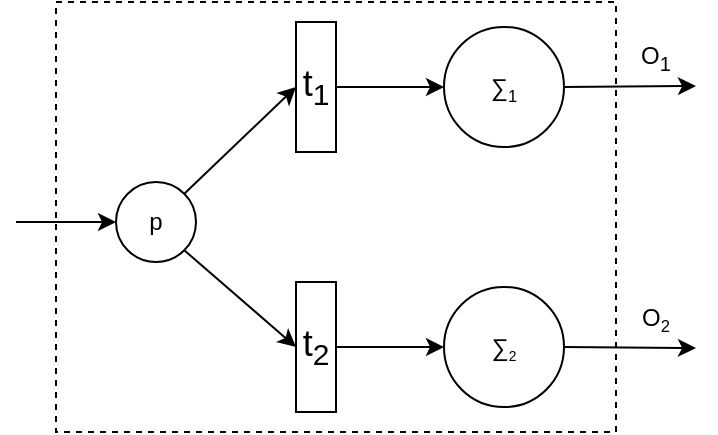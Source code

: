 <mxfile version="21.0.6" type="github">
  <diagram name="第 1 页" id="jQX-dU-1nZ_WLm4NonR6">
    <mxGraphModel dx="574" dy="331" grid="1" gridSize="10" guides="1" tooltips="1" connect="1" arrows="1" fold="1" page="1" pageScale="1" pageWidth="827" pageHeight="1169" math="0" shadow="0">
      <root>
        <mxCell id="0" />
        <mxCell id="1" parent="0" />
        <mxCell id="vs-r4dkjhPpXBXqWXcWx-22" value="" style="rounded=0;whiteSpace=wrap;html=1;dashed=1;" vertex="1" parent="1">
          <mxGeometry x="220" y="120" width="280" height="215" as="geometry" />
        </mxCell>
        <mxCell id="vs-r4dkjhPpXBXqWXcWx-4" value="p" style="ellipse;whiteSpace=wrap;html=1;aspect=fixed;" vertex="1" parent="1">
          <mxGeometry x="250" y="210" width="40" height="40" as="geometry" />
        </mxCell>
        <mxCell id="vs-r4dkjhPpXBXqWXcWx-10" value="&lt;font style=&quot;font-size: 18px;&quot;&gt;t&lt;sub&gt;1&lt;/sub&gt;&lt;/font&gt;" style="rounded=0;whiteSpace=wrap;html=1;" vertex="1" parent="1">
          <mxGeometry x="340" y="130" width="20" height="65" as="geometry" />
        </mxCell>
        <mxCell id="vs-r4dkjhPpXBXqWXcWx-11" value="&lt;font style=&quot;font-size: 18px;&quot;&gt;t&lt;sub&gt;2&lt;/sub&gt;&lt;/font&gt;" style="rounded=0;whiteSpace=wrap;html=1;" vertex="1" parent="1">
          <mxGeometry x="340" y="260" width="20" height="65" as="geometry" />
        </mxCell>
        <mxCell id="vs-r4dkjhPpXBXqWXcWx-12" value="∑&lt;span style=&quot;font-size: 10px;&quot;&gt;&lt;sub&gt;1&lt;/sub&gt;&lt;/span&gt;" style="ellipse;whiteSpace=wrap;html=1;aspect=fixed;" vertex="1" parent="1">
          <mxGeometry x="414" y="132.5" width="60" height="60" as="geometry" />
        </mxCell>
        <mxCell id="vs-r4dkjhPpXBXqWXcWx-13" value="∑&lt;span style=&quot;font-size: 8.333px;&quot;&gt;&lt;sub&gt;2&lt;/sub&gt;&lt;/span&gt;" style="ellipse;whiteSpace=wrap;html=1;aspect=fixed;" vertex="1" parent="1">
          <mxGeometry x="414" y="262.5" width="60" height="60" as="geometry" />
        </mxCell>
        <mxCell id="vs-r4dkjhPpXBXqWXcWx-15" value="" style="endArrow=classic;html=1;rounded=0;exitX=1;exitY=0;exitDx=0;exitDy=0;entryX=0;entryY=0.5;entryDx=0;entryDy=0;" edge="1" parent="1" source="vs-r4dkjhPpXBXqWXcWx-4" target="vs-r4dkjhPpXBXqWXcWx-10">
          <mxGeometry width="50" height="50" relative="1" as="geometry">
            <mxPoint x="390" y="190" as="sourcePoint" />
            <mxPoint x="440" y="140" as="targetPoint" />
          </mxGeometry>
        </mxCell>
        <mxCell id="vs-r4dkjhPpXBXqWXcWx-16" value="" style="endArrow=classic;html=1;rounded=0;exitX=1;exitY=1;exitDx=0;exitDy=0;entryX=0;entryY=0.5;entryDx=0;entryDy=0;" edge="1" parent="1" source="vs-r4dkjhPpXBXqWXcWx-4" target="vs-r4dkjhPpXBXqWXcWx-11">
          <mxGeometry width="50" height="50" relative="1" as="geometry">
            <mxPoint x="390" y="190" as="sourcePoint" />
            <mxPoint x="440" y="140" as="targetPoint" />
          </mxGeometry>
        </mxCell>
        <mxCell id="vs-r4dkjhPpXBXqWXcWx-17" value="" style="endArrow=classic;html=1;rounded=0;exitX=1;exitY=0.5;exitDx=0;exitDy=0;entryX=0;entryY=0.5;entryDx=0;entryDy=0;" edge="1" parent="1" source="vs-r4dkjhPpXBXqWXcWx-10" target="vs-r4dkjhPpXBXqWXcWx-12">
          <mxGeometry width="50" height="50" relative="1" as="geometry">
            <mxPoint x="390" y="190" as="sourcePoint" />
            <mxPoint x="440" y="140" as="targetPoint" />
          </mxGeometry>
        </mxCell>
        <mxCell id="vs-r4dkjhPpXBXqWXcWx-18" value="" style="endArrow=classic;html=1;rounded=0;exitX=1;exitY=0.5;exitDx=0;exitDy=0;entryX=0;entryY=0.5;entryDx=0;entryDy=0;" edge="1" parent="1" source="vs-r4dkjhPpXBXqWXcWx-11" target="vs-r4dkjhPpXBXqWXcWx-13">
          <mxGeometry width="50" height="50" relative="1" as="geometry">
            <mxPoint x="370" y="292.26" as="sourcePoint" />
            <mxPoint x="424" y="292.26" as="targetPoint" />
          </mxGeometry>
        </mxCell>
        <mxCell id="vs-r4dkjhPpXBXqWXcWx-19" value="" style="endArrow=classic;html=1;rounded=0;entryX=0;entryY=0.5;entryDx=0;entryDy=0;" edge="1" parent="1" target="vs-r4dkjhPpXBXqWXcWx-4">
          <mxGeometry width="50" height="50" relative="1" as="geometry">
            <mxPoint x="200" y="230" as="sourcePoint" />
            <mxPoint x="440" y="140" as="targetPoint" />
          </mxGeometry>
        </mxCell>
        <mxCell id="vs-r4dkjhPpXBXqWXcWx-20" value="" style="endArrow=classic;html=1;rounded=0;exitX=1;exitY=0.5;exitDx=0;exitDy=0;" edge="1" parent="1" source="vs-r4dkjhPpXBXqWXcWx-12">
          <mxGeometry width="50" height="50" relative="1" as="geometry">
            <mxPoint x="490" y="162.26" as="sourcePoint" />
            <mxPoint x="540" y="162" as="targetPoint" />
          </mxGeometry>
        </mxCell>
        <mxCell id="vs-r4dkjhPpXBXqWXcWx-21" value="" style="endArrow=classic;html=1;rounded=0;exitX=1;exitY=0.5;exitDx=0;exitDy=0;" edge="1" parent="1" source="vs-r4dkjhPpXBXqWXcWx-13">
          <mxGeometry width="50" height="50" relative="1" as="geometry">
            <mxPoint x="480" y="293" as="sourcePoint" />
            <mxPoint x="540" y="293" as="targetPoint" />
          </mxGeometry>
        </mxCell>
        <mxCell id="vs-r4dkjhPpXBXqWXcWx-23" value="O&lt;sub&gt;1&lt;/sub&gt;" style="text;strokeColor=none;align=center;fillColor=none;html=1;verticalAlign=middle;whiteSpace=wrap;rounded=0;" vertex="1" parent="1">
          <mxGeometry x="490" y="132.5" width="60" height="30" as="geometry" />
        </mxCell>
        <mxCell id="vs-r4dkjhPpXBXqWXcWx-24" value="O&lt;span style=&quot;font-size: 10px;&quot;&gt;&lt;sub&gt;2&lt;/sub&gt;&lt;/span&gt;" style="text;strokeColor=none;align=center;fillColor=none;html=1;verticalAlign=middle;whiteSpace=wrap;rounded=0;" vertex="1" parent="1">
          <mxGeometry x="490" y="262.5" width="60" height="30" as="geometry" />
        </mxCell>
      </root>
    </mxGraphModel>
  </diagram>
</mxfile>
